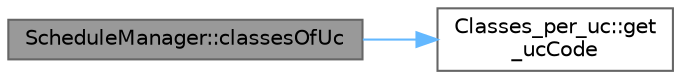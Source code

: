 digraph "ScheduleManager::classesOfUc"
{
 // LATEX_PDF_SIZE
  bgcolor="transparent";
  edge [fontname=Helvetica,fontsize=10,labelfontname=Helvetica,labelfontsize=10];
  node [fontname=Helvetica,fontsize=10,shape=box,height=0.2,width=0.4];
  rankdir="LR";
  Node1 [label="ScheduleManager::classesOfUc",height=0.2,width=0.4,color="gray40", fillcolor="grey60", style="filled", fontcolor="black",tooltip="Complexity = O(n)"];
  Node1 -> Node2 [color="steelblue1",style="solid"];
  Node2 [label="Classes_per_uc::get\l_ucCode",height=0.2,width=0.4,color="grey40", fillcolor="white", style="filled",URL="$class_classes__per__uc.html#ad7dc285639f33fad9796309cb686eb16",tooltip="gets the Uc Code, complexity O(1)"];
}
